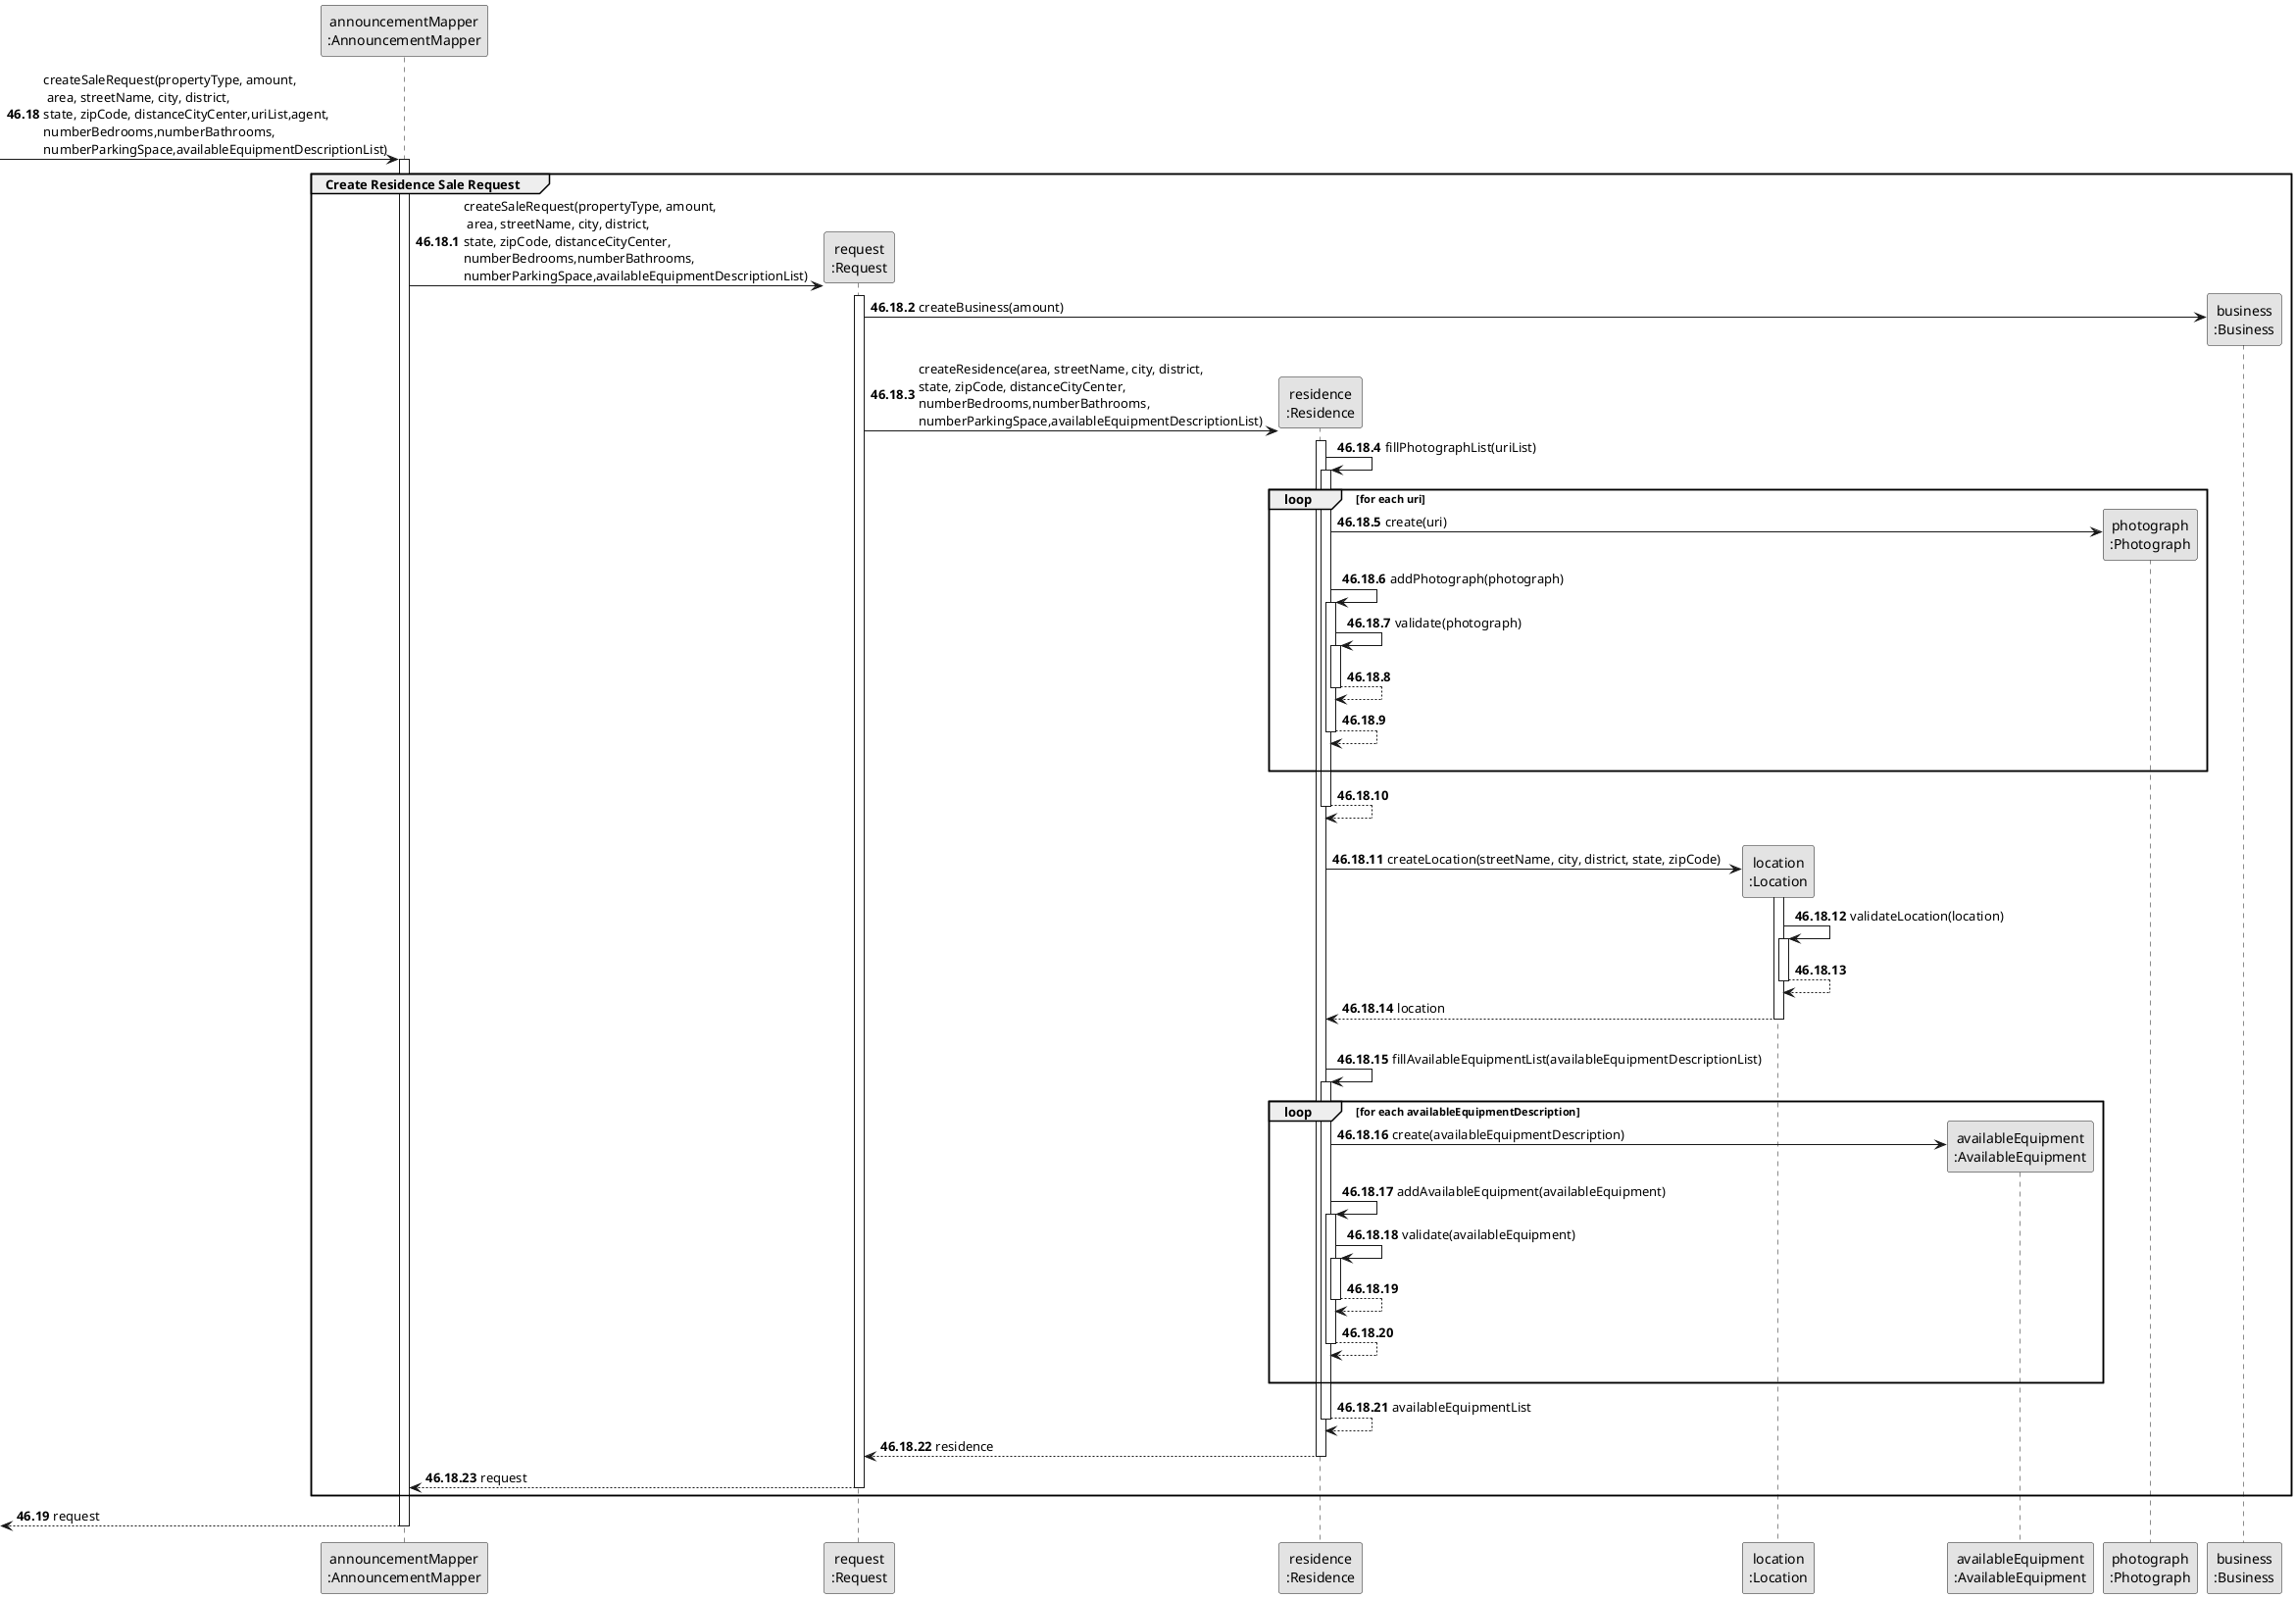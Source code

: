 @startuml
skinparam monochrome true
skinparam packageStyle rectangle
skinparam shadowing false

participant "announcementMapper\n:AnnouncementMapper" as MAPPER
participant "request\n:Request" as REQUEST
participant "residence\n:Residence" as RESIDENCE
participant "property\n:Property" as RESIDENCE
participant "location\n:Location" as LOCATION
participant "availableEquipment\n:AvailableEquipment" as AEQUIP
participant "photograph\n:Photograph" as PHOTO
participant "business\n:Business" as BUSINESS


autonumber 46.18

-> MAPPER: createSaleRequest(propertyType, amount,\n area, streetName, city, district,\nstate, zipCode, distanceCityCenter,uriList,agent,\nnumberBedrooms,numberBathrooms,\nnumberParkingSpace,availableEquipmentDescriptionList)
            activate MAPPER

autonumber 46.18.1

    group Create Residence Sale Request

            MAPPER  -> REQUEST **: createSaleRequest(propertyType, amount,\n area, streetName, city, district,\nstate, zipCode, distanceCityCenter,\nnumberBedrooms,numberBathrooms,\nnumberParkingSpace,availableEquipmentDescriptionList)
            activate REQUEST

           REQUEST -> BUSINESS** : createBusiness(amount)

            REQUEST -> RESIDENCE** : createResidence(area, streetName, city, district,\nstate, zipCode, distanceCityCenter,\nnumberBedrooms,numberBathrooms,\nnumberParkingSpace,availableEquipmentDescriptionList)
              activate RESIDENCE


                RESIDENCE -> RESIDENCE: fillPhotographList(uriList)
                activate RESIDENCE

                loop for each uri

                RESIDENCE -> PHOTO**: create(uri)

                RESIDENCE -> RESIDENCE: addPhotograph(photograph)
                activate RESIDENCE

                RESIDENCE -> RESIDENCE: validate(photograph)
                activate RESIDENCE

                RESIDENCE --> RESIDENCE:
                deactivate RESIDENCE

                RESIDENCE --> RESIDENCE:
                deactivate RESIDENCE
                |||
                end loop

                RESIDENCE --> RESIDENCE:
                deactivate RESIDENCE


                |||
                RESIDENCE -> LOCATION** : createLocation(streetName, city, district, state, zipCode)
                activate LOCATION

                LOCATION -> LOCATION : validateLocation(location)
                activate LOCATION

                LOCATION--> LOCATION
                deactivate LOCATION

                LOCATION --> RESIDENCE : location
                deactivate LOCATION
                |||
                RESIDENCE -> RESIDENCE : fillAvailableEquipmentList(availableEquipmentDescriptionList)
                activate RESIDENCE

               loop for each availableEquipmentDescription

               RESIDENCE -> AEQUIP**: create(availableEquipmentDescription)

               RESIDENCE -> RESIDENCE : addAvailableEquipment(availableEquipment)
               activate RESIDENCE

               RESIDENCE -> RESIDENCE : validate(availableEquipment)
               activate RESIDENCE

               RESIDENCE --> RESIDENCE :
               deactivate RESIDENCE

               RESIDENCE --> RESIDENCE :
               deactivate RESIDENCE
              |||
              end loop

            RESIDENCE --> RESIDENCE : availableEquipmentList
            deactivate RESIDENCE

            RESIDENCE --> REQUEST: residence
            deactivate RESIDENCE

REQUEST --> MAPPER : request
       deactivate REQUEST



      end group

autonumber 46.19

 <--  MAPPER : request
      deactivate MAPPER


@enduml